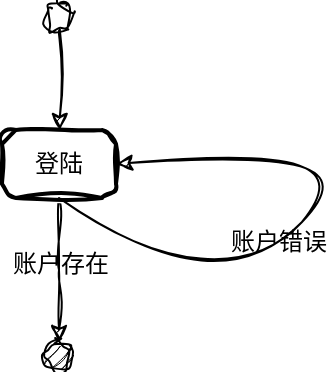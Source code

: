<mxfile version="22.0.8" type="github">
  <diagram name="第 1 页" id="Wb7mJd64eRIS2XYEZOSo">
    <mxGraphModel dx="658" dy="466" grid="1" gridSize="10" guides="1" tooltips="1" connect="1" arrows="1" fold="1" page="1" pageScale="1" pageWidth="827" pageHeight="1169" background="none" math="0" shadow="0">
      <root>
        <mxCell id="0" />
        <mxCell id="1" parent="0" />
        <mxCell id="RGMPA34h6z5fSCH6lq9s-12" value="" style="ellipse;labelBackgroundColor=none;rounded=1;sketch=1;curveFitting=1;jiggle=2;" parent="1" vertex="1">
          <mxGeometry x="372" y="120" width="14" height="14" as="geometry" />
        </mxCell>
        <mxCell id="yG8ObliK4m0wNtMTz7EU-1" style="edgeStyle=orthogonalEdgeStyle;rounded=0;sketch=1;hachureGap=4;jiggle=2;curveFitting=1;orthogonalLoop=1;jettySize=auto;html=1;exitX=0.5;exitY=1;exitDx=0;exitDy=0;fontFamily=Architects Daughter;fontSource=https%3A%2F%2Ffonts.googleapis.com%2Fcss%3Ffamily%3DArchitects%2BDaughter;fontSize=16;" edge="1" parent="1" source="RGMPA34h6z5fSCH6lq9s-13">
          <mxGeometry relative="1" as="geometry">
            <mxPoint x="378.552" y="290" as="targetPoint" />
          </mxGeometry>
        </mxCell>
        <mxCell id="yG8ObliK4m0wNtMTz7EU-2" value="&lt;font style=&quot;font-size: 12px;&quot;&gt;账户存在&lt;/font&gt;" style="edgeLabel;html=1;align=center;verticalAlign=middle;resizable=0;points=[];fontSize=20;fontFamily=Architects Daughter;labelBackgroundColor=none;" vertex="1" connectable="0" parent="yG8ObliK4m0wNtMTz7EU-1">
          <mxGeometry x="-0.179" relative="1" as="geometry">
            <mxPoint as="offset" />
          </mxGeometry>
        </mxCell>
        <mxCell id="RGMPA34h6z5fSCH6lq9s-13" value="登陆" style="rounded=1;absoluteArcSize=1;arcSize=14;whiteSpace=wrap;strokeWidth=2;labelBackgroundColor=none;sketch=1;curveFitting=1;jiggle=2;" parent="1" vertex="1">
          <mxGeometry x="350" y="184" width="57" height="34" as="geometry" />
        </mxCell>
        <mxCell id="RGMPA34h6z5fSCH6lq9s-17" value="" style="curved=1;startArrow=none;;exitX=0.491;exitY=1;entryX=0.507;entryY=0;labelBackgroundColor=none;fontColor=default;sketch=1;curveFitting=1;jiggle=2;" parent="1" source="RGMPA34h6z5fSCH6lq9s-12" target="RGMPA34h6z5fSCH6lq9s-13" edge="1">
          <mxGeometry relative="1" as="geometry">
            <Array as="points" />
          </mxGeometry>
        </mxCell>
        <mxCell id="yG8ObliK4m0wNtMTz7EU-3" value="" style="ellipse;labelBackgroundColor=none;rounded=1;sketch=1;curveFitting=1;jiggle=2;fillColor=#000000;" vertex="1" parent="1">
          <mxGeometry x="371.5" y="290" width="14" height="14" as="geometry" />
        </mxCell>
        <mxCell id="yG8ObliK4m0wNtMTz7EU-5" value="" style="curved=1;endArrow=classic;html=1;rounded=0;sketch=1;hachureGap=4;jiggle=2;curveFitting=1;fontFamily=Architects Daughter;fontSource=https%3A%2F%2Ffonts.googleapis.com%2Fcss%3Ffamily%3DArchitects%2BDaughter;fontSize=20;fontColor=default;exitX=0.5;exitY=1;exitDx=0;exitDy=0;entryX=1;entryY=0.5;entryDx=0;entryDy=0;" edge="1" parent="1" source="RGMPA34h6z5fSCH6lq9s-13" target="RGMPA34h6z5fSCH6lq9s-13">
          <mxGeometry width="50" height="50" relative="1" as="geometry">
            <mxPoint x="410" y="290" as="sourcePoint" />
            <mxPoint x="460" y="240" as="targetPoint" />
            <Array as="points">
              <mxPoint x="460" y="270" />
              <mxPoint x="540" y="190" />
            </Array>
          </mxGeometry>
        </mxCell>
        <mxCell id="yG8ObliK4m0wNtMTz7EU-7" value="账户错误" style="edgeLabel;html=1;align=center;verticalAlign=middle;resizable=0;points=[];fontSize=12;fontFamily=Architects Daughter;fontColor=default;labelBackgroundColor=none;" vertex="1" connectable="0" parent="yG8ObliK4m0wNtMTz7EU-5">
          <mxGeometry x="-0.206" y="1" relative="1" as="geometry">
            <mxPoint as="offset" />
          </mxGeometry>
        </mxCell>
      </root>
    </mxGraphModel>
  </diagram>
</mxfile>
